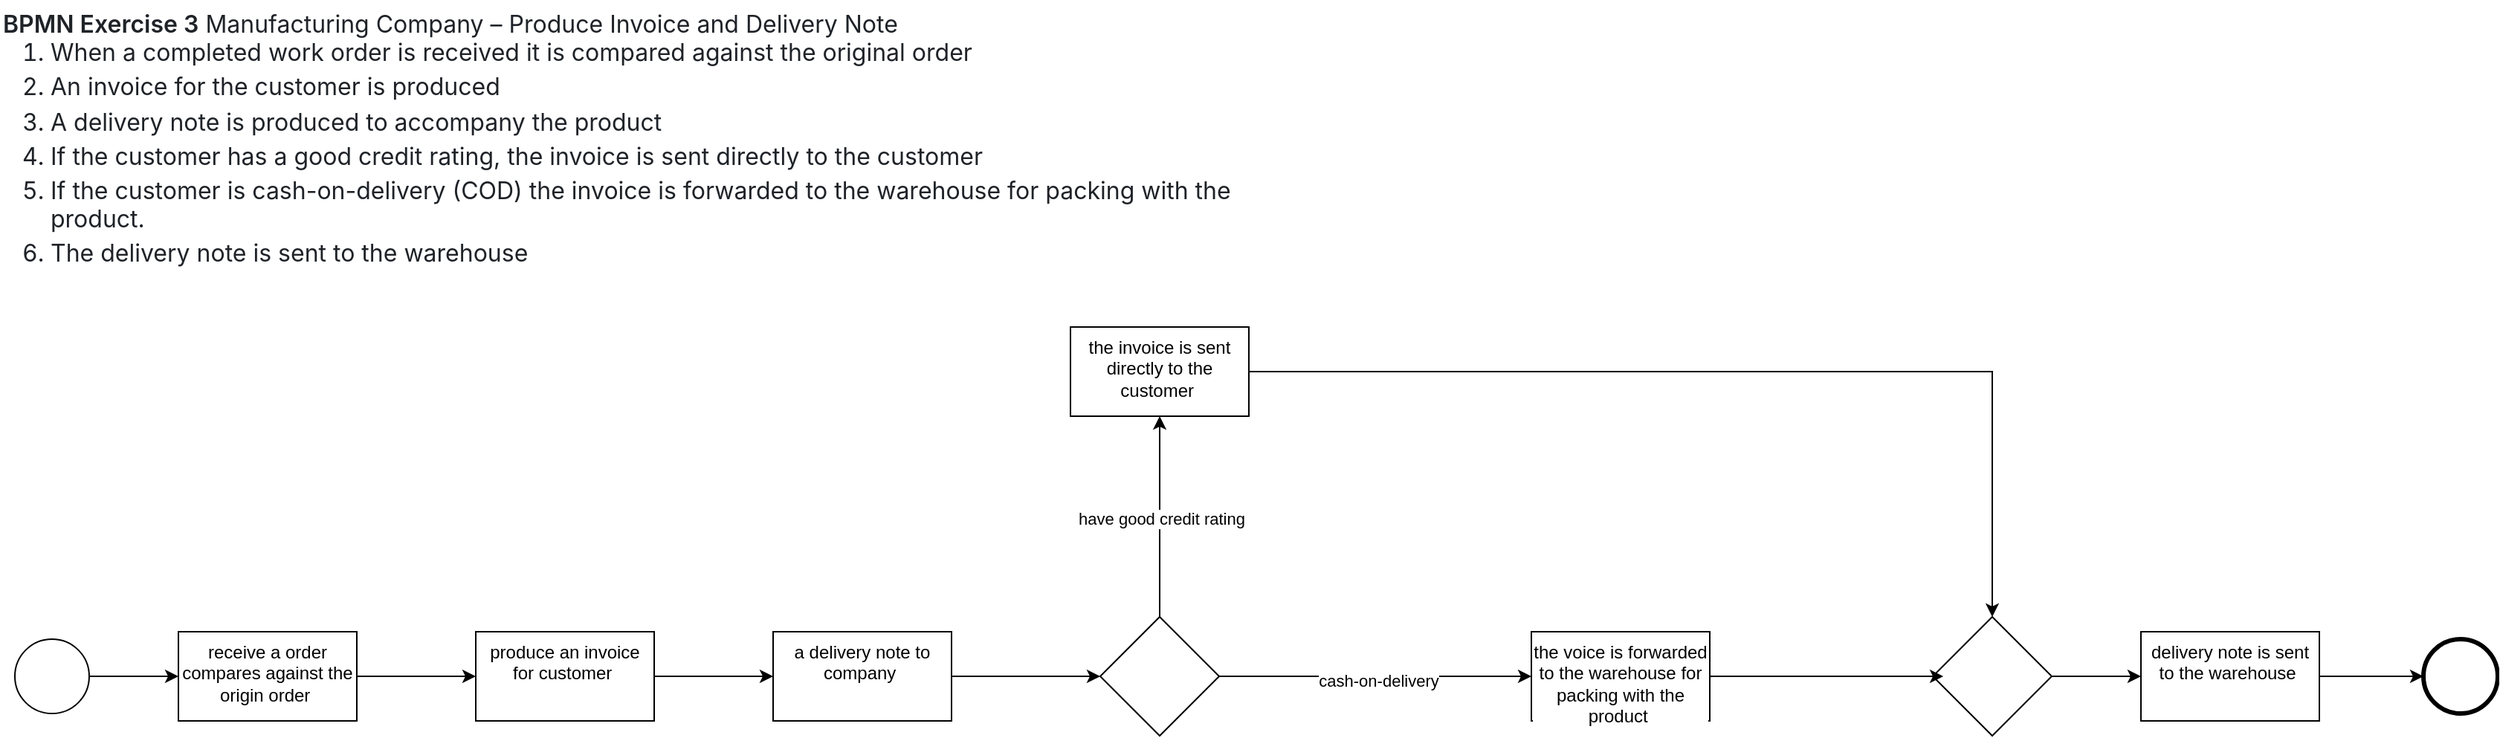 <mxfile version="24.8.0">
  <diagram name="Page-1" id="Ol5xf-bs4NL86DHREXR4">
    <mxGraphModel dx="2377" dy="2474" grid="1" gridSize="10" guides="1" tooltips="1" connect="1" arrows="1" fold="1" page="1" pageScale="1" pageWidth="827" pageHeight="1169" math="0" shadow="0">
      <root>
        <mxCell id="0" />
        <mxCell id="1" parent="0" />
        <mxCell id="k_DB3OoUYmdmuSbHbWE_-3" value="" style="edgeStyle=orthogonalEdgeStyle;rounded=0;orthogonalLoop=1;jettySize=auto;html=1;" edge="1" parent="1" source="k_DB3OoUYmdmuSbHbWE_-1" target="k_DB3OoUYmdmuSbHbWE_-2">
          <mxGeometry relative="1" as="geometry" />
        </mxCell>
        <mxCell id="k_DB3OoUYmdmuSbHbWE_-1" value="" style="points=[[0.145,0.145,0],[0.5,0,0],[0.855,0.145,0],[1,0.5,0],[0.855,0.855,0],[0.5,1,0],[0.145,0.855,0],[0,0.5,0]];shape=mxgraph.bpmn.event;html=1;verticalLabelPosition=bottom;labelBackgroundColor=#ffffff;verticalAlign=top;align=center;perimeter=ellipsePerimeter;outlineConnect=0;aspect=fixed;outline=standard;symbol=general;" vertex="1" parent="1">
          <mxGeometry x="60" y="130" width="50" height="50" as="geometry" />
        </mxCell>
        <mxCell id="k_DB3OoUYmdmuSbHbWE_-5" value="" style="edgeStyle=orthogonalEdgeStyle;rounded=0;orthogonalLoop=1;jettySize=auto;html=1;" edge="1" parent="1" source="k_DB3OoUYmdmuSbHbWE_-2" target="k_DB3OoUYmdmuSbHbWE_-4">
          <mxGeometry relative="1" as="geometry" />
        </mxCell>
        <mxCell id="k_DB3OoUYmdmuSbHbWE_-2" value="receive a order compares against the origin order&amp;nbsp;" style="whiteSpace=wrap;html=1;verticalAlign=top;labelBackgroundColor=#ffffff;" vertex="1" parent="1">
          <mxGeometry x="170" y="125" width="120" height="60" as="geometry" />
        </mxCell>
        <mxCell id="k_DB3OoUYmdmuSbHbWE_-7" value="" style="edgeStyle=orthogonalEdgeStyle;rounded=0;orthogonalLoop=1;jettySize=auto;html=1;" edge="1" parent="1" source="k_DB3OoUYmdmuSbHbWE_-4" target="k_DB3OoUYmdmuSbHbWE_-6">
          <mxGeometry relative="1" as="geometry" />
        </mxCell>
        <mxCell id="k_DB3OoUYmdmuSbHbWE_-4" value="produce an invoice for customer&amp;nbsp;" style="whiteSpace=wrap;html=1;verticalAlign=top;labelBackgroundColor=#ffffff;" vertex="1" parent="1">
          <mxGeometry x="370" y="125" width="120" height="60" as="geometry" />
        </mxCell>
        <mxCell id="k_DB3OoUYmdmuSbHbWE_-9" value="" style="edgeStyle=orthogonalEdgeStyle;rounded=0;orthogonalLoop=1;jettySize=auto;html=1;" edge="1" parent="1" source="k_DB3OoUYmdmuSbHbWE_-6" target="k_DB3OoUYmdmuSbHbWE_-8">
          <mxGeometry relative="1" as="geometry" />
        </mxCell>
        <mxCell id="k_DB3OoUYmdmuSbHbWE_-6" value="a delivery note to company&amp;nbsp;" style="whiteSpace=wrap;html=1;verticalAlign=top;labelBackgroundColor=#ffffff;" vertex="1" parent="1">
          <mxGeometry x="570" y="125" width="120" height="60" as="geometry" />
        </mxCell>
        <mxCell id="k_DB3OoUYmdmuSbHbWE_-11" value="" style="edgeStyle=orthogonalEdgeStyle;rounded=0;orthogonalLoop=1;jettySize=auto;html=1;" edge="1" parent="1" source="k_DB3OoUYmdmuSbHbWE_-8" target="k_DB3OoUYmdmuSbHbWE_-10">
          <mxGeometry relative="1" as="geometry" />
        </mxCell>
        <mxCell id="k_DB3OoUYmdmuSbHbWE_-12" value="have good credit rating" style="edgeLabel;html=1;align=center;verticalAlign=middle;resizable=0;points=[];" vertex="1" connectable="0" parent="k_DB3OoUYmdmuSbHbWE_-11">
          <mxGeometry x="-0.022" y="-1" relative="1" as="geometry">
            <mxPoint as="offset" />
          </mxGeometry>
        </mxCell>
        <mxCell id="k_DB3OoUYmdmuSbHbWE_-17" value="" style="edgeStyle=orthogonalEdgeStyle;rounded=0;orthogonalLoop=1;jettySize=auto;html=1;" edge="1" parent="1" source="k_DB3OoUYmdmuSbHbWE_-8" target="k_DB3OoUYmdmuSbHbWE_-16">
          <mxGeometry relative="1" as="geometry" />
        </mxCell>
        <mxCell id="k_DB3OoUYmdmuSbHbWE_-18" value="cash-on-delivery" style="edgeLabel;html=1;align=center;verticalAlign=middle;resizable=0;points=[];" vertex="1" connectable="0" parent="k_DB3OoUYmdmuSbHbWE_-17">
          <mxGeometry x="0.012" y="-3" relative="1" as="geometry">
            <mxPoint as="offset" />
          </mxGeometry>
        </mxCell>
        <mxCell id="k_DB3OoUYmdmuSbHbWE_-8" value="" style="rhombus;whiteSpace=wrap;html=1;verticalAlign=top;labelBackgroundColor=#ffffff;" vertex="1" parent="1">
          <mxGeometry x="790" y="115" width="80" height="80" as="geometry" />
        </mxCell>
        <mxCell id="k_DB3OoUYmdmuSbHbWE_-14" value="" style="edgeStyle=orthogonalEdgeStyle;rounded=0;orthogonalLoop=1;jettySize=auto;html=1;" edge="1" parent="1" source="k_DB3OoUYmdmuSbHbWE_-10" target="k_DB3OoUYmdmuSbHbWE_-13">
          <mxGeometry relative="1" as="geometry" />
        </mxCell>
        <mxCell id="k_DB3OoUYmdmuSbHbWE_-10" value="the invoice is sent directly to the customer&amp;nbsp;" style="whiteSpace=wrap;html=1;verticalAlign=top;labelBackgroundColor=#ffffff;" vertex="1" parent="1">
          <mxGeometry x="770" y="-80" width="120" height="60" as="geometry" />
        </mxCell>
        <mxCell id="k_DB3OoUYmdmuSbHbWE_-21" value="" style="edgeStyle=orthogonalEdgeStyle;rounded=0;orthogonalLoop=1;jettySize=auto;html=1;" edge="1" parent="1" source="k_DB3OoUYmdmuSbHbWE_-13" target="k_DB3OoUYmdmuSbHbWE_-20">
          <mxGeometry relative="1" as="geometry" />
        </mxCell>
        <mxCell id="k_DB3OoUYmdmuSbHbWE_-13" value="" style="rhombus;whiteSpace=wrap;html=1;verticalAlign=top;labelBackgroundColor=#ffffff;" vertex="1" parent="1">
          <mxGeometry x="1350" y="115" width="80" height="80" as="geometry" />
        </mxCell>
        <mxCell id="k_DB3OoUYmdmuSbHbWE_-16" value="the voice is forwarded to the warehouse for packing with the product&amp;nbsp;" style="whiteSpace=wrap;html=1;verticalAlign=top;labelBackgroundColor=#ffffff;" vertex="1" parent="1">
          <mxGeometry x="1080" y="125" width="120" height="60" as="geometry" />
        </mxCell>
        <mxCell id="k_DB3OoUYmdmuSbHbWE_-19" style="edgeStyle=orthogonalEdgeStyle;rounded=0;orthogonalLoop=1;jettySize=auto;html=1;entryX=0.088;entryY=0.5;entryDx=0;entryDy=0;entryPerimeter=0;" edge="1" parent="1" source="k_DB3OoUYmdmuSbHbWE_-16" target="k_DB3OoUYmdmuSbHbWE_-13">
          <mxGeometry relative="1" as="geometry" />
        </mxCell>
        <mxCell id="k_DB3OoUYmdmuSbHbWE_-23" style="edgeStyle=orthogonalEdgeStyle;rounded=0;orthogonalLoop=1;jettySize=auto;html=1;" edge="1" parent="1" source="k_DB3OoUYmdmuSbHbWE_-20" target="k_DB3OoUYmdmuSbHbWE_-22">
          <mxGeometry relative="1" as="geometry" />
        </mxCell>
        <mxCell id="k_DB3OoUYmdmuSbHbWE_-20" value="delivery note is sent to the warehouse&amp;nbsp;" style="whiteSpace=wrap;html=1;verticalAlign=top;labelBackgroundColor=#ffffff;" vertex="1" parent="1">
          <mxGeometry x="1490" y="125" width="120" height="60" as="geometry" />
        </mxCell>
        <mxCell id="k_DB3OoUYmdmuSbHbWE_-22" value="" style="points=[[0.145,0.145,0],[0.5,0,0],[0.855,0.145,0],[1,0.5,0],[0.855,0.855,0],[0.5,1,0],[0.145,0.855,0],[0,0.5,0]];shape=mxgraph.bpmn.event;html=1;verticalLabelPosition=bottom;labelBackgroundColor=#ffffff;verticalAlign=top;align=center;perimeter=ellipsePerimeter;outlineConnect=0;aspect=fixed;outline=end;symbol=terminate2;" vertex="1" parent="1">
          <mxGeometry x="1680" y="130" width="50" height="50" as="geometry" />
        </mxCell>
        <mxCell id="k_DB3OoUYmdmuSbHbWE_-24" value="&lt;p dir=&quot;auto&quot; style=&quot;box-sizing: border-box; margin-top: 0px; margin-bottom: var(--base-size-16); color: rgb(31, 35, 40); font-family: -apple-system, BlinkMacSystemFont, &amp;quot;Segoe UI&amp;quot;, &amp;quot;Noto Sans&amp;quot;, Helvetica, Arial, sans-serif, &amp;quot;Apple Color Emoji&amp;quot;, &amp;quot;Segoe UI Emoji&amp;quot;; font-size: 16px; font-style: normal; font-variant-ligatures: normal; font-variant-caps: normal; font-weight: 400; letter-spacing: normal; orphans: 2; text-align: start; text-indent: 0px; text-transform: none; widows: 2; word-spacing: 0px; -webkit-text-stroke-width: 0px; white-space: normal; background-color: rgb(255, 255, 255); text-decoration-thickness: initial; text-decoration-style: initial; text-decoration-color: initial;&quot;&gt;&lt;strong style=&quot;box-sizing: border-box; font-weight: var(--base-text-weight-semibold, 600);&quot;&gt;BPMN Exercise 3&lt;/strong&gt;&lt;span&gt;&amp;nbsp;&lt;/span&gt;Manufacturing Company – Produce Invoice and Delivery Note&lt;/p&gt;&lt;ol dir=&quot;auto&quot; style=&quot;box-sizing: border-box; padding-left: 2em; margin-top: 0px; margin-bottom: 0px !important; color: rgb(31, 35, 40); font-family: -apple-system, BlinkMacSystemFont, &amp;quot;Segoe UI&amp;quot;, &amp;quot;Noto Sans&amp;quot;, Helvetica, Arial, sans-serif, &amp;quot;Apple Color Emoji&amp;quot;, &amp;quot;Segoe UI Emoji&amp;quot;; font-size: 16px; font-style: normal; font-variant-ligatures: normal; font-variant-caps: normal; font-weight: 400; letter-spacing: normal; orphans: 2; text-align: start; text-indent: 0px; text-transform: none; widows: 2; word-spacing: 0px; -webkit-text-stroke-width: 0px; white-space: normal; background-color: rgb(255, 255, 255); text-decoration-thickness: initial; text-decoration-style: initial; text-decoration-color: initial;&quot;&gt;&lt;li style=&quot;box-sizing: border-box;&quot;&gt;When a completed work order is received it is compared against the original order&lt;/li&gt;&lt;li style=&quot;box-sizing: border-box; margin-top: 0.25em;&quot;&gt;An invoice for the customer is produced&lt;/li&gt;&lt;li style=&quot;box-sizing: border-box; margin-top: 0.25em;&quot;&gt;A delivery note is produced to accompany the product&lt;/li&gt;&lt;li style=&quot;box-sizing: border-box; margin-top: 0.25em;&quot;&gt;If the customer has a good credit rating, the invoice is sent directly to the customer&lt;/li&gt;&lt;li style=&quot;box-sizing: border-box; margin-top: 0.25em;&quot;&gt;If the customer is cash-on-delivery (COD) the invoice is forwarded to the warehouse for packing with the product.&lt;/li&gt;&lt;li style=&quot;box-sizing: border-box; margin-top: 0.25em;&quot;&gt;The delivery note is sent to the warehouse&lt;/li&gt;&lt;/ol&gt;" style="text;whiteSpace=wrap;html=1;" vertex="1" parent="1">
          <mxGeometry x="50" y="-300" width="880" height="190" as="geometry" />
        </mxCell>
      </root>
    </mxGraphModel>
  </diagram>
</mxfile>
